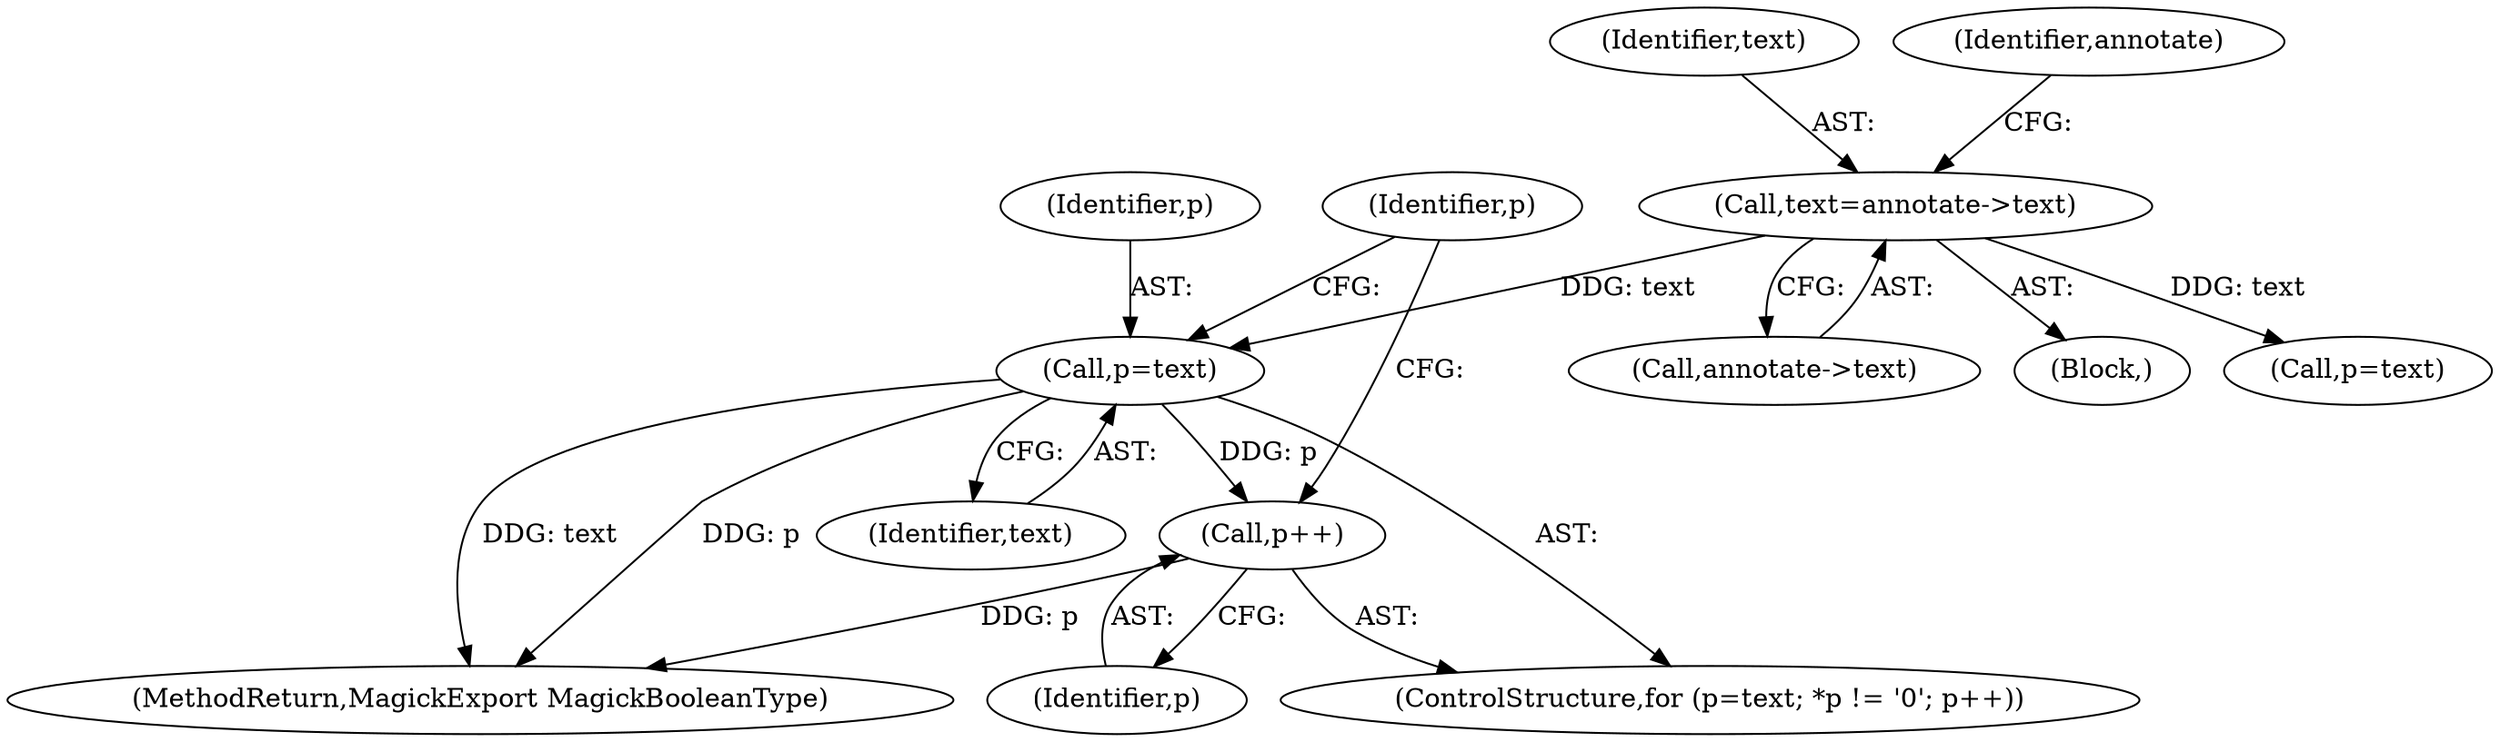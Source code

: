 digraph "0_ImageMagick_f595a1985233c399a05c0c37cc41de16a90dd025@pointer" {
"1000211" [label="(Call,p=text)"];
"1000188" [label="(Call,text=annotate->text)"];
"1000218" [label="(Call,p++)"];
"1000213" [label="(Identifier,text)"];
"1000218" [label="(Call,p++)"];
"1000108" [label="(Block,)"];
"1000219" [label="(Identifier,p)"];
"1000210" [label="(ControlStructure,for (p=text; *p != '\0'; p++))"];
"1002049" [label="(MethodReturn,MagickExport MagickBooleanType)"];
"1000212" [label="(Identifier,p)"];
"1000211" [label="(Call,p=text)"];
"1000216" [label="(Identifier,p)"];
"1000189" [label="(Identifier,text)"];
"1000253" [label="(Call,p=text)"];
"1000190" [label="(Call,annotate->text)"];
"1000195" [label="(Identifier,annotate)"];
"1000188" [label="(Call,text=annotate->text)"];
"1000211" -> "1000210"  [label="AST: "];
"1000211" -> "1000213"  [label="CFG: "];
"1000212" -> "1000211"  [label="AST: "];
"1000213" -> "1000211"  [label="AST: "];
"1000216" -> "1000211"  [label="CFG: "];
"1000211" -> "1002049"  [label="DDG: p"];
"1000211" -> "1002049"  [label="DDG: text"];
"1000188" -> "1000211"  [label="DDG: text"];
"1000211" -> "1000218"  [label="DDG: p"];
"1000188" -> "1000108"  [label="AST: "];
"1000188" -> "1000190"  [label="CFG: "];
"1000189" -> "1000188"  [label="AST: "];
"1000190" -> "1000188"  [label="AST: "];
"1000195" -> "1000188"  [label="CFG: "];
"1000188" -> "1000253"  [label="DDG: text"];
"1000218" -> "1000210"  [label="AST: "];
"1000218" -> "1000219"  [label="CFG: "];
"1000219" -> "1000218"  [label="AST: "];
"1000216" -> "1000218"  [label="CFG: "];
"1000218" -> "1002049"  [label="DDG: p"];
}
